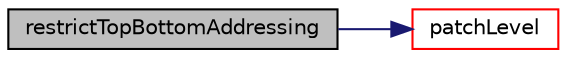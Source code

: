digraph "restrictTopBottomAddressing"
{
  bgcolor="transparent";
  edge [fontname="Helvetica",fontsize="10",labelfontname="Helvetica",labelfontsize="10"];
  node [fontname="Helvetica",fontsize="10",shape=record];
  rankdir="LR";
  Node1 [label="restrictTopBottomAddressing",height=0.2,width=0.4,color="black", fillcolor="grey75", style="filled", fontcolor="black"];
  Node1 -> Node2 [color="midnightblue",fontsize="10",style="solid",fontname="Helvetica"];
  Node2 [label="patchLevel",height=0.2,width=0.4,color="red",URL="$a01802.html#aba17ba382a277d84982222e68a7b4543",tooltip="Return primitivePatch of given level. "];
}
